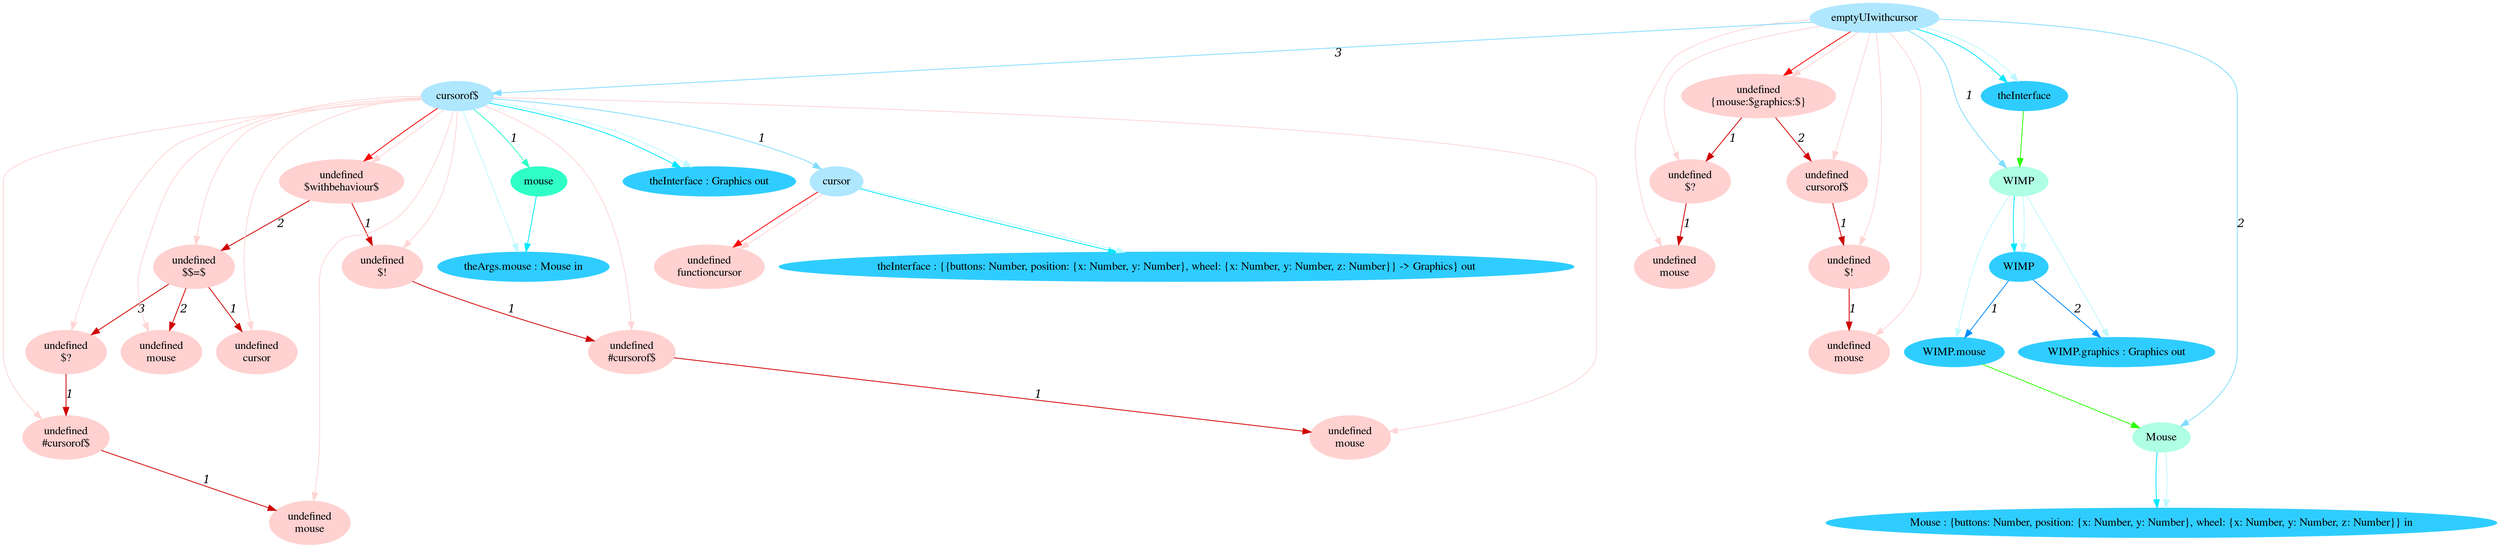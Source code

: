 digraph g{node_11713 [shape="ellipse", style="filled", color="#ffd1d1", fontname="Times", label="undefined
functioncursor" ]
node_11725 [shape="ellipse", style="filled", color="#ffd1d1", fontname="Times", label="undefined
$withbehaviour$" ]
node_11727 [shape="ellipse", style="filled", color="#ffd1d1", fontname="Times", label="undefined
$!" ]
node_11729 [shape="ellipse", style="filled", color="#ffd1d1", fontname="Times", label="undefined
#cursorof$" ]
node_11731 [shape="ellipse", style="filled", color="#ffd1d1", fontname="Times", label="undefined
mouse" ]
node_11735 [shape="ellipse", style="filled", color="#ffd1d1", fontname="Times", label="undefined
$$=$" ]
node_11737 [shape="ellipse", style="filled", color="#ffd1d1", fontname="Times", label="undefined
cursor" ]
node_11739 [shape="ellipse", style="filled", color="#ffd1d1", fontname="Times", label="undefined
mouse" ]
node_11741 [shape="ellipse", style="filled", color="#ffd1d1", fontname="Times", label="undefined
$?" ]
node_11743 [shape="ellipse", style="filled", color="#ffd1d1", fontname="Times", label="undefined
#cursorof$" ]
node_11745 [shape="ellipse", style="filled", color="#ffd1d1", fontname="Times", label="undefined
mouse" ]
node_11761 [shape="ellipse", style="filled", color="#ffd1d1", fontname="Times", label="undefined
{mouse:$graphics:$}" ]
node_11763 [shape="ellipse", style="filled", color="#ffd1d1", fontname="Times", label="undefined
$?" ]
node_11765 [shape="ellipse", style="filled", color="#ffd1d1", fontname="Times", label="undefined
mouse" ]
node_11768 [shape="ellipse", style="filled", color="#ffd1d1", fontname="Times", label="undefined
cursorof$" ]
node_11770 [shape="ellipse", style="filled", color="#ffd1d1", fontname="Times", label="undefined
$!" ]
node_11772 [shape="ellipse", style="filled", color="#ffd1d1", fontname="Times", label="undefined
mouse" ]
node_11693 [shape="ellipse", style="filled", color="#afe7ff", fontname="Times", label="emptyUIwithcursor" ]
node_11708 [shape="ellipse", style="filled", color="#afe7ff", fontname="Times", label="cursorof$" ]
node_11709 [shape="ellipse", style="filled", color="#afe7ff", fontname="Times", label="cursor" ]
node_11694 [shape="ellipse", style="filled", color="#afffe4", fontname="Times", label="WIMP" ]
node_11704 [shape="ellipse", style="filled", color="#afffe4", fontname="Times", label="Mouse" ]
node_11717 [shape="ellipse", style="filled", color="#2fffc7", fontname="Times", label="mouse" ]
node_11695 [shape="ellipse", style="filled", color="#2fcdff", fontname="Times", label="WIMP" ]
node_11696 [shape="ellipse", style="filled", color="#2fcdff", fontname="Times", label="WIMP.mouse" ]
node_11698 [shape="ellipse", style="filled", color="#2fcdff", fontname="Times", label="WIMP.graphics : Graphics out" ]
node_11705 [shape="ellipse", style="filled", color="#2fcdff", fontname="Times", label="Mouse : {buttons: Number, position: {x: Number, y: Number}, wheel: {x: Number, y: Number, z: Number}} in" ]
node_11710 [shape="ellipse", style="filled", color="#2fcdff", fontname="Times", label="theInterface : {{buttons: Number, position: {x: Number, y: Number}, wheel: {x: Number, y: Number, z: Number}} -> Graphics} out" ]
node_11718 [shape="ellipse", style="filled", color="#2fcdff", fontname="Times", label="theArgs.mouse : Mouse in" ]
node_11722 [shape="ellipse", style="filled", color="#2fcdff", fontname="Times", label="theInterface : Graphics out" ]
node_11758 [shape="ellipse", style="filled", color="#2fcdff", fontname="Times", label="theInterface" ]
node_11729 -> node_11731 [dir=forward, arrowHead=normal, fontname="Times-Italic", arrowsize=1, color="#d00000", label="1",  headlabel="", taillabel="" ]
node_11727 -> node_11729 [dir=forward, arrowHead=normal, fontname="Times-Italic", arrowsize=1, color="#d00000", label="1",  headlabel="", taillabel="" ]
node_11743 -> node_11745 [dir=forward, arrowHead=normal, fontname="Times-Italic", arrowsize=1, color="#d00000", label="1",  headlabel="", taillabel="" ]
node_11741 -> node_11743 [dir=forward, arrowHead=normal, fontname="Times-Italic", arrowsize=1, color="#d00000", label="1",  headlabel="", taillabel="" ]
node_11735 -> node_11737 [dir=forward, arrowHead=normal, fontname="Times-Italic", arrowsize=1, color="#d00000", label="1",  headlabel="", taillabel="" ]
node_11735 -> node_11739 [dir=forward, arrowHead=normal, fontname="Times-Italic", arrowsize=1, color="#d00000", label="2",  headlabel="", taillabel="" ]
node_11735 -> node_11741 [dir=forward, arrowHead=normal, fontname="Times-Italic", arrowsize=1, color="#d00000", label="3",  headlabel="", taillabel="" ]
node_11725 -> node_11727 [dir=forward, arrowHead=normal, fontname="Times-Italic", arrowsize=1, color="#d00000", label="1",  headlabel="", taillabel="" ]
node_11725 -> node_11735 [dir=forward, arrowHead=normal, fontname="Times-Italic", arrowsize=1, color="#d00000", label="2",  headlabel="", taillabel="" ]
node_11763 -> node_11765 [dir=forward, arrowHead=normal, fontname="Times-Italic", arrowsize=1, color="#d00000", label="1",  headlabel="", taillabel="" ]
node_11770 -> node_11772 [dir=forward, arrowHead=normal, fontname="Times-Italic", arrowsize=1, color="#d00000", label="1",  headlabel="", taillabel="" ]
node_11768 -> node_11770 [dir=forward, arrowHead=normal, fontname="Times-Italic", arrowsize=1, color="#d00000", label="1",  headlabel="", taillabel="" ]
node_11761 -> node_11763 [dir=forward, arrowHead=normal, fontname="Times-Italic", arrowsize=1, color="#d00000", label="1",  headlabel="", taillabel="" ]
node_11761 -> node_11768 [dir=forward, arrowHead=normal, fontname="Times-Italic", arrowsize=1, color="#d00000", label="2",  headlabel="", taillabel="" ]
node_11709 -> node_11713 [dir=forward, arrowHead=normal, fontname="Times-Italic", arrowsize=1, color="#ff0000", label="",  headlabel="", taillabel="" ]
node_11708 -> node_11725 [dir=forward, arrowHead=normal, fontname="Times-Italic", arrowsize=1, color="#ff0000", label="",  headlabel="", taillabel="" ]
node_11693 -> node_11761 [dir=forward, arrowHead=normal, fontname="Times-Italic", arrowsize=1, color="#ff0000", label="",  headlabel="", taillabel="" ]
node_11709 -> node_11713 [dir=forward, arrowHead=normal, fontname="Times-Italic", arrowsize=1, color="#ffd5d5", label="",  headlabel="", taillabel="" ]
node_11708 -> node_11725 [dir=forward, arrowHead=normal, fontname="Times-Italic", arrowsize=1, color="#ffd5d5", label="",  headlabel="", taillabel="" ]
node_11708 -> node_11727 [dir=forward, arrowHead=normal, fontname="Times-Italic", arrowsize=1, color="#ffd5d5", label="",  headlabel="", taillabel="" ]
node_11708 -> node_11729 [dir=forward, arrowHead=normal, fontname="Times-Italic", arrowsize=1, color="#ffd5d5", label="",  headlabel="", taillabel="" ]
node_11708 -> node_11731 [dir=forward, arrowHead=normal, fontname="Times-Italic", arrowsize=1, color="#ffd5d5", label="",  headlabel="", taillabel="" ]
node_11708 -> node_11735 [dir=forward, arrowHead=normal, fontname="Times-Italic", arrowsize=1, color="#ffd5d5", label="",  headlabel="", taillabel="" ]
node_11708 -> node_11737 [dir=forward, arrowHead=normal, fontname="Times-Italic", arrowsize=1, color="#ffd5d5", label="",  headlabel="", taillabel="" ]
node_11708 -> node_11739 [dir=forward, arrowHead=normal, fontname="Times-Italic", arrowsize=1, color="#ffd5d5", label="",  headlabel="", taillabel="" ]
node_11708 -> node_11741 [dir=forward, arrowHead=normal, fontname="Times-Italic", arrowsize=1, color="#ffd5d5", label="",  headlabel="", taillabel="" ]
node_11708 -> node_11743 [dir=forward, arrowHead=normal, fontname="Times-Italic", arrowsize=1, color="#ffd5d5", label="",  headlabel="", taillabel="" ]
node_11708 -> node_11745 [dir=forward, arrowHead=normal, fontname="Times-Italic", arrowsize=1, color="#ffd5d5", label="",  headlabel="", taillabel="" ]
node_11693 -> node_11761 [dir=forward, arrowHead=normal, fontname="Times-Italic", arrowsize=1, color="#ffd5d5", label="",  headlabel="", taillabel="" ]
node_11693 -> node_11763 [dir=forward, arrowHead=normal, fontname="Times-Italic", arrowsize=1, color="#ffd5d5", label="",  headlabel="", taillabel="" ]
node_11693 -> node_11765 [dir=forward, arrowHead=normal, fontname="Times-Italic", arrowsize=1, color="#ffd5d5", label="",  headlabel="", taillabel="" ]
node_11693 -> node_11768 [dir=forward, arrowHead=normal, fontname="Times-Italic", arrowsize=1, color="#ffd5d5", label="",  headlabel="", taillabel="" ]
node_11693 -> node_11770 [dir=forward, arrowHead=normal, fontname="Times-Italic", arrowsize=1, color="#ffd5d5", label="",  headlabel="", taillabel="" ]
node_11693 -> node_11772 [dir=forward, arrowHead=normal, fontname="Times-Italic", arrowsize=1, color="#ffd5d5", label="",  headlabel="", taillabel="" ]
node_11708 -> node_11717 [dir=forward, arrowHead=normal, fontname="Times-Italic", arrowsize=1, color="#2fffc7", label="1",  headlabel="", taillabel="" ]
node_11717 -> node_11718 [dir=forward, arrowHead=normal, fontname="Times-Italic", arrowsize=1, color="#00e8ff", label="",  headlabel="", taillabel="" ]
node_11694 -> node_11695 [dir=forward, arrowHead=normal, fontname="Times-Italic", arrowsize=1, color="#00e8ff", label="",  headlabel="", taillabel="" ]
node_11704 -> node_11705 [dir=forward, arrowHead=normal, fontname="Times-Italic", arrowsize=1, color="#00e8ff", label="",  headlabel="", taillabel="" ]
node_11709 -> node_11710 [dir=forward, arrowHead=normal, fontname="Times-Italic", arrowsize=1, color="#00e8ff", label="",  headlabel="", taillabel="" ]
node_11708 -> node_11722 [dir=forward, arrowHead=normal, fontname="Times-Italic", arrowsize=1, color="#00e8ff", label="",  headlabel="", taillabel="" ]
node_11693 -> node_11758 [dir=forward, arrowHead=normal, fontname="Times-Italic", arrowsize=1, color="#00e8ff", label="",  headlabel="", taillabel="" ]
node_11694 -> node_11696 [dir=forward, arrowHead=normal, fontname="Times-Italic", arrowsize=1, color="#bef9ff", label="",  headlabel="", taillabel="" ]
node_11694 -> node_11698 [dir=forward, arrowHead=normal, fontname="Times-Italic", arrowsize=1, color="#bef9ff", label="",  headlabel="", taillabel="" ]
node_11694 -> node_11695 [dir=forward, arrowHead=normal, fontname="Times-Italic", arrowsize=1, color="#bef9ff", label="",  headlabel="", taillabel="" ]
node_11704 -> node_11705 [dir=forward, arrowHead=normal, fontname="Times-Italic", arrowsize=1, color="#bef9ff", label="",  headlabel="", taillabel="" ]
node_11709 -> node_11710 [dir=forward, arrowHead=normal, fontname="Times-Italic", arrowsize=1, color="#bef9ff", label="",  headlabel="", taillabel="" ]
node_11708 -> node_11718 [dir=forward, arrowHead=normal, fontname="Times-Italic", arrowsize=1, color="#bef9ff", label="",  headlabel="", taillabel="" ]
node_11708 -> node_11722 [dir=forward, arrowHead=normal, fontname="Times-Italic", arrowsize=1, color="#bef9ff", label="",  headlabel="", taillabel="" ]
node_11693 -> node_11758 [dir=forward, arrowHead=normal, fontname="Times-Italic", arrowsize=1, color="#bef9ff", label="",  headlabel="", taillabel="" ]
node_11695 -> node_11696 [dir=forward, arrowHead=normal, fontname="Times-Italic", arrowsize=1, color="#008cff", label="1",  headlabel="", taillabel="" ]
node_11695 -> node_11698 [dir=forward, arrowHead=normal, fontname="Times-Italic", arrowsize=1, color="#008cff", label="2",  headlabel="", taillabel="" ]
node_11708 -> node_11709 [dir=forward, arrowHead=normal, fontname="Times-Italic", arrowsize=1, color="#81ddff", label="1",  headlabel="", taillabel="" ]
node_11693 -> node_11694 [dir=forward, arrowHead=normal, fontname="Times-Italic", arrowsize=1, color="#81ddff", label="1",  headlabel="", taillabel="" ]
node_11693 -> node_11704 [dir=forward, arrowHead=normal, fontname="Times-Italic", arrowsize=1, color="#81ddff", label="2",  headlabel="", taillabel="" ]
node_11693 -> node_11708 [dir=forward, arrowHead=normal, fontname="Times-Italic", arrowsize=1, color="#81ddff", label="3",  headlabel="", taillabel="" ]
node_11696 -> node_11704 [dir=forward, arrowHead=normal, fontname="Times-Italic", arrowsize=1, color="#2bff00", label="",  headlabel="", taillabel="" ]
node_11758 -> node_11694 [dir=forward, arrowHead=normal, fontname="Times-Italic", arrowsize=1, color="#2bff00", label="",  headlabel="", taillabel="" ]
}